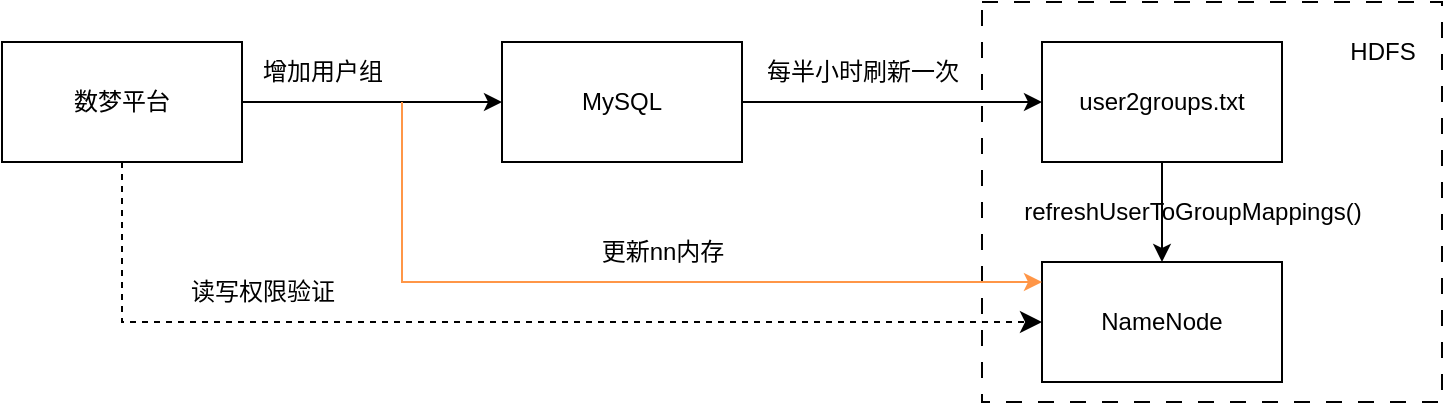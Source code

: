 <mxfile version="26.0.14">
  <diagram name="第 1 页" id="Zndd7S7p8hjrLO7gFXLt">
    <mxGraphModel dx="1426" dy="789" grid="1" gridSize="10" guides="1" tooltips="1" connect="1" arrows="1" fold="1" page="1" pageScale="1" pageWidth="827" pageHeight="1169" math="0" shadow="0">
      <root>
        <mxCell id="0" />
        <mxCell id="1" parent="0" />
        <mxCell id="mCO2VHHa_s-uEJgRqC7Z-11" value="" style="rounded=0;whiteSpace=wrap;html=1;dashed=1;dashPattern=8 8;" vertex="1" parent="1">
          <mxGeometry x="510" y="170" width="230" height="200" as="geometry" />
        </mxCell>
        <mxCell id="mCO2VHHa_s-uEJgRqC7Z-1" value="数梦平台" style="rounded=0;whiteSpace=wrap;html=1;" vertex="1" parent="1">
          <mxGeometry x="20" y="190" width="120" height="60" as="geometry" />
        </mxCell>
        <mxCell id="mCO2VHHa_s-uEJgRqC7Z-2" value="MySQL" style="rounded=0;whiteSpace=wrap;html=1;" vertex="1" parent="1">
          <mxGeometry x="270" y="190" width="120" height="60" as="geometry" />
        </mxCell>
        <mxCell id="mCO2VHHa_s-uEJgRqC7Z-3" value="user2groups.txt" style="rounded=0;whiteSpace=wrap;html=1;" vertex="1" parent="1">
          <mxGeometry x="540" y="190" width="120" height="60" as="geometry" />
        </mxCell>
        <mxCell id="mCO2VHHa_s-uEJgRqC7Z-4" value="NameNode" style="rounded=0;whiteSpace=wrap;html=1;" vertex="1" parent="1">
          <mxGeometry x="540" y="300" width="120" height="60" as="geometry" />
        </mxCell>
        <mxCell id="mCO2VHHa_s-uEJgRqC7Z-5" value="" style="endArrow=classic;html=1;rounded=0;exitX=1;exitY=0.5;exitDx=0;exitDy=0;entryX=0;entryY=0.5;entryDx=0;entryDy=0;" edge="1" parent="1" source="mCO2VHHa_s-uEJgRqC7Z-1" target="mCO2VHHa_s-uEJgRqC7Z-2">
          <mxGeometry width="50" height="50" relative="1" as="geometry">
            <mxPoint x="390" y="430" as="sourcePoint" />
            <mxPoint x="440" y="380" as="targetPoint" />
          </mxGeometry>
        </mxCell>
        <mxCell id="mCO2VHHa_s-uEJgRqC7Z-6" value="增加用户组" style="text;html=1;align=center;verticalAlign=middle;resizable=0;points=[];autosize=1;strokeColor=none;fillColor=none;" vertex="1" parent="1">
          <mxGeometry x="140" y="190" width="80" height="30" as="geometry" />
        </mxCell>
        <mxCell id="mCO2VHHa_s-uEJgRqC7Z-8" value="" style="endArrow=classic;html=1;rounded=0;exitX=1;exitY=0.5;exitDx=0;exitDy=0;" edge="1" parent="1" source="mCO2VHHa_s-uEJgRqC7Z-2" target="mCO2VHHa_s-uEJgRqC7Z-3">
          <mxGeometry width="50" height="50" relative="1" as="geometry">
            <mxPoint x="390" y="430" as="sourcePoint" />
            <mxPoint x="440" y="380" as="targetPoint" />
          </mxGeometry>
        </mxCell>
        <mxCell id="mCO2VHHa_s-uEJgRqC7Z-9" value="" style="endArrow=classic;html=1;rounded=0;exitX=0.5;exitY=1;exitDx=0;exitDy=0;" edge="1" parent="1" source="mCO2VHHa_s-uEJgRqC7Z-3" target="mCO2VHHa_s-uEJgRqC7Z-4">
          <mxGeometry width="50" height="50" relative="1" as="geometry">
            <mxPoint x="370" y="260" as="sourcePoint" />
            <mxPoint x="370" y="310" as="targetPoint" />
          </mxGeometry>
        </mxCell>
        <mxCell id="mCO2VHHa_s-uEJgRqC7Z-10" value="refreshUserToGroupMappings()" style="text;html=1;align=center;verticalAlign=middle;resizable=0;points=[];autosize=1;strokeColor=none;fillColor=none;" vertex="1" parent="1">
          <mxGeometry x="520" y="260" width="190" height="30" as="geometry" />
        </mxCell>
        <mxCell id="mCO2VHHa_s-uEJgRqC7Z-12" value="每半小时刷新一次" style="text;html=1;align=center;verticalAlign=middle;resizable=0;points=[];autosize=1;strokeColor=none;fillColor=none;" vertex="1" parent="1">
          <mxGeometry x="390" y="190" width="120" height="30" as="geometry" />
        </mxCell>
        <mxCell id="mCO2VHHa_s-uEJgRqC7Z-13" value="HDFS" style="text;html=1;align=center;verticalAlign=middle;resizable=0;points=[];autosize=1;strokeColor=none;fillColor=none;" vertex="1" parent="1">
          <mxGeometry x="680" y="180" width="60" height="30" as="geometry" />
        </mxCell>
        <mxCell id="mCO2VHHa_s-uEJgRqC7Z-21" value="" style="edgeStyle=segmentEdgeStyle;endArrow=classic;html=1;curved=0;rounded=0;endSize=8;startSize=8;dashed=1;" edge="1" parent="1" target="mCO2VHHa_s-uEJgRqC7Z-4">
          <mxGeometry width="50" height="50" relative="1" as="geometry">
            <mxPoint x="80" y="250" as="sourcePoint" />
            <mxPoint x="170" y="330" as="targetPoint" />
            <Array as="points">
              <mxPoint x="80" y="330" />
            </Array>
          </mxGeometry>
        </mxCell>
        <mxCell id="mCO2VHHa_s-uEJgRqC7Z-22" value="读写权限验证" style="text;html=1;align=center;verticalAlign=middle;resizable=0;points=[];autosize=1;strokeColor=none;fillColor=none;" vertex="1" parent="1">
          <mxGeometry x="100" y="300" width="100" height="30" as="geometry" />
        </mxCell>
        <mxCell id="mCO2VHHa_s-uEJgRqC7Z-24" value="" style="edgeStyle=segmentEdgeStyle;endArrow=classic;html=1;curved=0;rounded=0;strokeColor=#FF9647;" edge="1" parent="1" target="mCO2VHHa_s-uEJgRqC7Z-4">
          <mxGeometry width="50" height="50" relative="1" as="geometry">
            <mxPoint x="220" y="220" as="sourcePoint" />
            <mxPoint x="680" y="300" as="targetPoint" />
            <Array as="points">
              <mxPoint x="220" y="310" />
            </Array>
          </mxGeometry>
        </mxCell>
        <mxCell id="mCO2VHHa_s-uEJgRqC7Z-25" value="更新nn内存" style="text;html=1;align=center;verticalAlign=middle;resizable=0;points=[];autosize=1;strokeColor=none;fillColor=none;" vertex="1" parent="1">
          <mxGeometry x="310" y="280" width="80" height="30" as="geometry" />
        </mxCell>
      </root>
    </mxGraphModel>
  </diagram>
</mxfile>
